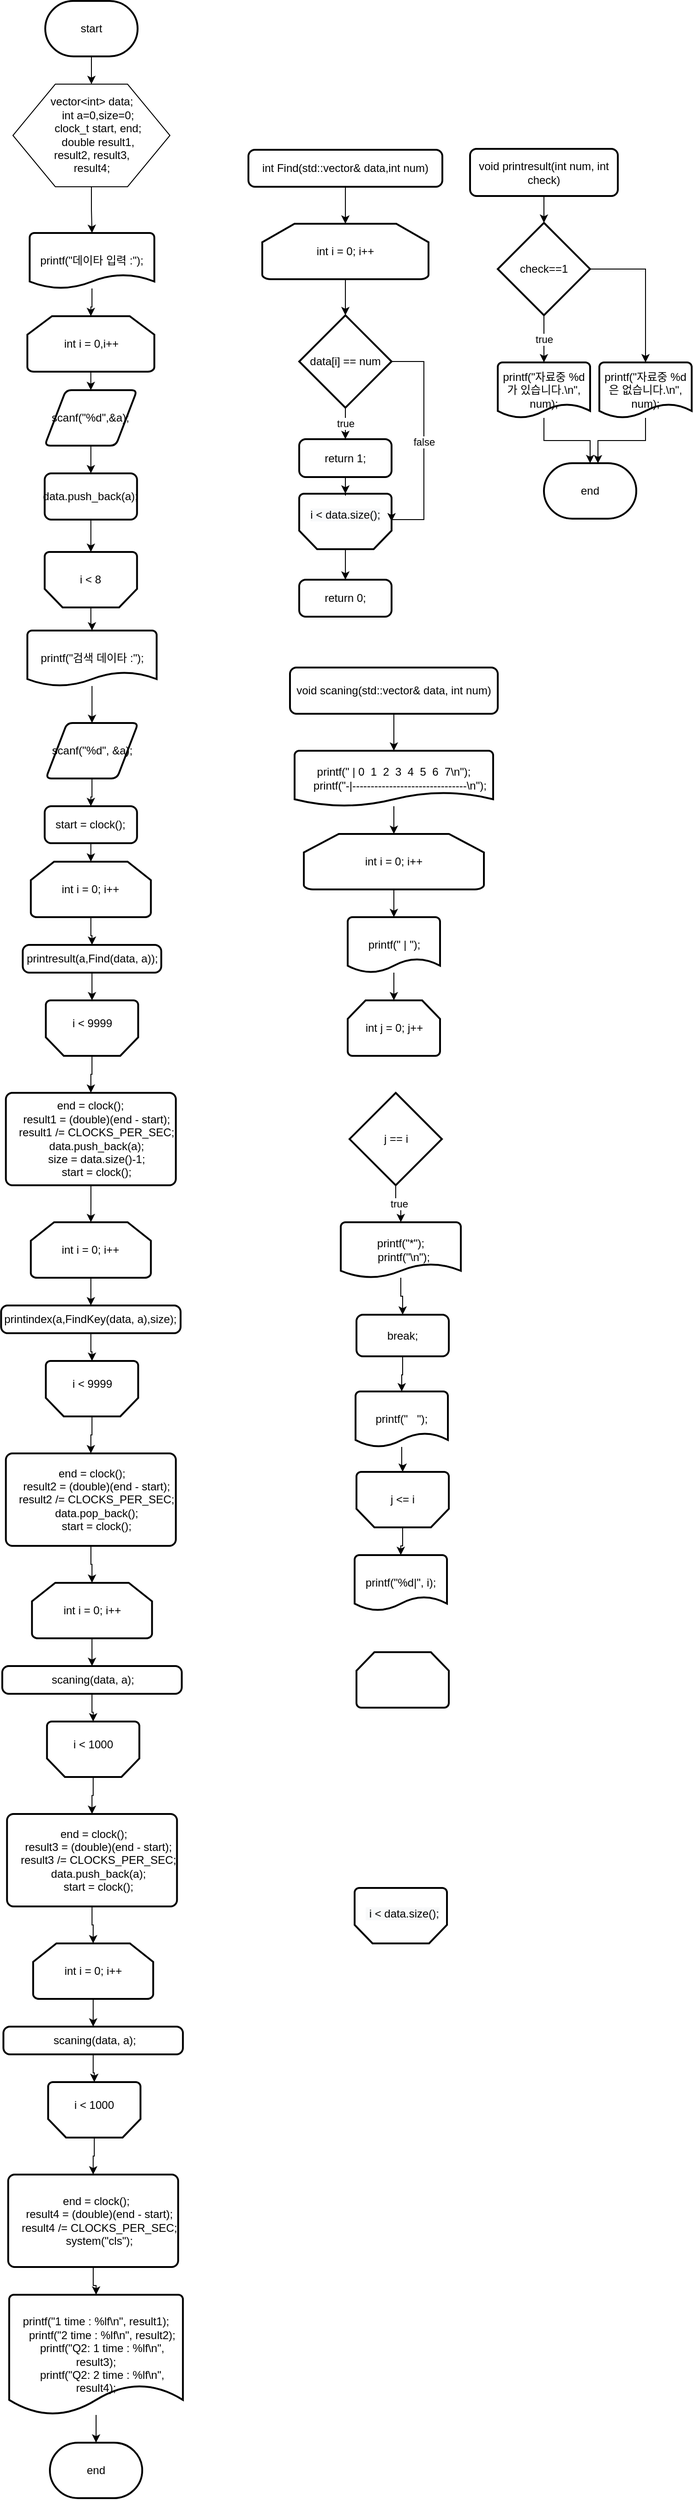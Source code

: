 <mxfile version="18.1.2" type="github">
  <diagram id="jIkHqF5Lgl5zWe055wbm" name="Page-1">
    <mxGraphModel dx="1151" dy="1207" grid="1" gridSize="10" guides="1" tooltips="1" connect="1" arrows="1" fold="1" page="1" pageScale="1" pageWidth="827" pageHeight="1169" math="0" shadow="0">
      <root>
        <mxCell id="0" />
        <mxCell id="1" parent="0" />
        <mxCell id="LSzGVPjX4Zh-JJyTs20d-5" style="edgeStyle=orthogonalEdgeStyle;rounded=0;orthogonalLoop=1;jettySize=auto;html=1;entryX=0.5;entryY=0;entryDx=0;entryDy=0;" edge="1" parent="1" source="LSzGVPjX4Zh-JJyTs20d-1" target="LSzGVPjX4Zh-JJyTs20d-3">
          <mxGeometry relative="1" as="geometry" />
        </mxCell>
        <mxCell id="LSzGVPjX4Zh-JJyTs20d-1" value="start" style="strokeWidth=2;html=1;shape=mxgraph.flowchart.terminator;whiteSpace=wrap;" vertex="1" parent="1">
          <mxGeometry x="60" y="19" width="100" height="60" as="geometry" />
        </mxCell>
        <mxCell id="LSzGVPjX4Zh-JJyTs20d-12" style="edgeStyle=orthogonalEdgeStyle;rounded=0;orthogonalLoop=1;jettySize=auto;html=1;entryX=0.5;entryY=0;entryDx=0;entryDy=0;entryPerimeter=0;exitX=0.5;exitY=1;exitDx=0;exitDy=0;" edge="1" parent="1" source="LSzGVPjX4Zh-JJyTs20d-3" target="LSzGVPjX4Zh-JJyTs20d-6">
          <mxGeometry relative="1" as="geometry">
            <mxPoint x="105" y="220" as="sourcePoint" />
            <mxPoint x="125" y="290" as="targetPoint" />
          </mxGeometry>
        </mxCell>
        <mxCell id="LSzGVPjX4Zh-JJyTs20d-3" value="" style="verticalLabelPosition=bottom;verticalAlign=top;html=1;shape=hexagon;perimeter=hexagonPerimeter2;arcSize=6;size=0.27;" vertex="1" parent="1">
          <mxGeometry x="25" y="109" width="170" height="111" as="geometry" />
        </mxCell>
        <mxCell id="LSzGVPjX4Zh-JJyTs20d-4" value="&lt;div&gt;vector&amp;lt;int&amp;gt; data;&lt;/div&gt;&lt;div&gt;&amp;nbsp; &amp;nbsp; int a=0,size=0;&lt;/div&gt;&lt;div&gt;&amp;nbsp; &amp;nbsp; clock_t start, end;&lt;/div&gt;&lt;div&gt;&amp;nbsp; &amp;nbsp; double result1, result2, result3, result4;&lt;/div&gt;" style="text;html=1;strokeColor=none;fillColor=none;align=center;verticalAlign=middle;whiteSpace=wrap;rounded=0;" vertex="1" parent="1">
          <mxGeometry x="48.13" y="149" width="125" height="30" as="geometry" />
        </mxCell>
        <mxCell id="LSzGVPjX4Zh-JJyTs20d-13" style="edgeStyle=orthogonalEdgeStyle;rounded=0;orthogonalLoop=1;jettySize=auto;html=1;entryX=0.5;entryY=0;entryDx=0;entryDy=0;entryPerimeter=0;" edge="1" parent="1" source="LSzGVPjX4Zh-JJyTs20d-6" target="LSzGVPjX4Zh-JJyTs20d-7">
          <mxGeometry relative="1" as="geometry" />
        </mxCell>
        <mxCell id="LSzGVPjX4Zh-JJyTs20d-6" value="printf(&quot;데이타 입력 :&quot;);" style="strokeWidth=2;html=1;shape=mxgraph.flowchart.document2;whiteSpace=wrap;size=0.25;" vertex="1" parent="1">
          <mxGeometry x="43.13" y="270" width="135" height="60" as="geometry" />
        </mxCell>
        <mxCell id="LSzGVPjX4Zh-JJyTs20d-14" style="edgeStyle=orthogonalEdgeStyle;rounded=0;orthogonalLoop=1;jettySize=auto;html=1;entryX=0.5;entryY=0;entryDx=0;entryDy=0;" edge="1" parent="1" source="LSzGVPjX4Zh-JJyTs20d-7" target="LSzGVPjX4Zh-JJyTs20d-11">
          <mxGeometry relative="1" as="geometry" />
        </mxCell>
        <mxCell id="LSzGVPjX4Zh-JJyTs20d-7" value="int i = 0,i++" style="strokeWidth=2;html=1;shape=mxgraph.flowchart.loop_limit;whiteSpace=wrap;" vertex="1" parent="1">
          <mxGeometry x="40.63" y="360" width="137.5" height="60" as="geometry" />
        </mxCell>
        <mxCell id="LSzGVPjX4Zh-JJyTs20d-19" style="edgeStyle=orthogonalEdgeStyle;rounded=0;orthogonalLoop=1;jettySize=auto;html=1;entryX=0.5;entryY=0;entryDx=0;entryDy=0;entryPerimeter=0;" edge="1" parent="1" source="LSzGVPjX4Zh-JJyTs20d-8" target="LSzGVPjX4Zh-JJyTs20d-18">
          <mxGeometry relative="1" as="geometry" />
        </mxCell>
        <mxCell id="LSzGVPjX4Zh-JJyTs20d-8" value="" style="strokeWidth=2;html=1;shape=mxgraph.flowchart.loop_limit;whiteSpace=wrap;rotation=-180;" vertex="1" parent="1">
          <mxGeometry x="59.38" y="615" width="100" height="60" as="geometry" />
        </mxCell>
        <mxCell id="LSzGVPjX4Zh-JJyTs20d-9" value="i &lt; 8" style="text;html=1;strokeColor=none;fillColor=none;align=center;verticalAlign=middle;whiteSpace=wrap;rounded=0;" vertex="1" parent="1">
          <mxGeometry x="79.38" y="630" width="60" height="30" as="geometry" />
        </mxCell>
        <mxCell id="LSzGVPjX4Zh-JJyTs20d-17" style="edgeStyle=orthogonalEdgeStyle;rounded=0;orthogonalLoop=1;jettySize=auto;html=1;" edge="1" parent="1" source="LSzGVPjX4Zh-JJyTs20d-10" target="LSzGVPjX4Zh-JJyTs20d-8">
          <mxGeometry relative="1" as="geometry" />
        </mxCell>
        <mxCell id="LSzGVPjX4Zh-JJyTs20d-10" value="data.push_back(a);" style="rounded=1;whiteSpace=wrap;html=1;absoluteArcSize=1;arcSize=14;strokeWidth=2;" vertex="1" parent="1">
          <mxGeometry x="59.38" y="530" width="100" height="50" as="geometry" />
        </mxCell>
        <mxCell id="LSzGVPjX4Zh-JJyTs20d-16" style="edgeStyle=orthogonalEdgeStyle;rounded=0;orthogonalLoop=1;jettySize=auto;html=1;" edge="1" parent="1" source="LSzGVPjX4Zh-JJyTs20d-11" target="LSzGVPjX4Zh-JJyTs20d-10">
          <mxGeometry relative="1" as="geometry" />
        </mxCell>
        <mxCell id="LSzGVPjX4Zh-JJyTs20d-11" value="scanf(&quot;%d&quot;,&amp;a);" style="shape=parallelogram;html=1;strokeWidth=2;perimeter=parallelogramPerimeter;whiteSpace=wrap;rounded=1;arcSize=12;size=0.23;" vertex="1" parent="1">
          <mxGeometry x="59.38" y="440" width="100" height="60" as="geometry" />
        </mxCell>
        <mxCell id="LSzGVPjX4Zh-JJyTs20d-22" style="edgeStyle=orthogonalEdgeStyle;rounded=0;orthogonalLoop=1;jettySize=auto;html=1;" edge="1" parent="1" source="LSzGVPjX4Zh-JJyTs20d-18" target="LSzGVPjX4Zh-JJyTs20d-21">
          <mxGeometry relative="1" as="geometry" />
        </mxCell>
        <mxCell id="LSzGVPjX4Zh-JJyTs20d-18" value="printf(&quot;검색 데이타 :&quot;);" style="strokeWidth=2;html=1;shape=mxgraph.flowchart.document2;whiteSpace=wrap;size=0.25;" vertex="1" parent="1">
          <mxGeometry x="40.63" y="700" width="140" height="60" as="geometry" />
        </mxCell>
        <mxCell id="LSzGVPjX4Zh-JJyTs20d-24" style="edgeStyle=orthogonalEdgeStyle;rounded=0;orthogonalLoop=1;jettySize=auto;html=1;entryX=0.5;entryY=0;entryDx=0;entryDy=0;" edge="1" parent="1" source="LSzGVPjX4Zh-JJyTs20d-21" target="LSzGVPjX4Zh-JJyTs20d-67">
          <mxGeometry relative="1" as="geometry">
            <mxPoint x="110.0" y="890" as="targetPoint" />
          </mxGeometry>
        </mxCell>
        <mxCell id="LSzGVPjX4Zh-JJyTs20d-21" value="scanf(&quot;%d&quot;, &amp;a);" style="shape=parallelogram;html=1;strokeWidth=2;perimeter=parallelogramPerimeter;whiteSpace=wrap;rounded=1;arcSize=12;size=0.23;" vertex="1" parent="1">
          <mxGeometry x="60.63" y="800" width="100" height="60" as="geometry" />
        </mxCell>
        <mxCell id="LSzGVPjX4Zh-JJyTs20d-73" style="edgeStyle=orthogonalEdgeStyle;rounded=0;orthogonalLoop=1;jettySize=auto;html=1;entryX=0.5;entryY=1;entryDx=0;entryDy=0;entryPerimeter=0;" edge="1" parent="1" source="LSzGVPjX4Zh-JJyTs20d-23" target="LSzGVPjX4Zh-JJyTs20d-69">
          <mxGeometry relative="1" as="geometry" />
        </mxCell>
        <mxCell id="LSzGVPjX4Zh-JJyTs20d-23" value="printresult(a,Find(data, a));" style="rounded=1;whiteSpace=wrap;html=1;absoluteArcSize=1;arcSize=14;strokeWidth=2;" vertex="1" parent="1">
          <mxGeometry x="35.63" y="1040" width="150" height="30" as="geometry" />
        </mxCell>
        <mxCell id="LSzGVPjX4Zh-JJyTs20d-41" style="edgeStyle=orthogonalEdgeStyle;rounded=0;orthogonalLoop=1;jettySize=auto;html=1;entryX=0.5;entryY=0;entryDx=0;entryDy=0;entryPerimeter=0;" edge="1" parent="1" source="LSzGVPjX4Zh-JJyTs20d-33" target="LSzGVPjX4Zh-JJyTs20d-35">
          <mxGeometry relative="1" as="geometry" />
        </mxCell>
        <mxCell id="LSzGVPjX4Zh-JJyTs20d-33" value="int Find(std::vector&lt;int&gt;&amp; data,int num)" style="rounded=1;whiteSpace=wrap;html=1;absoluteArcSize=1;arcSize=14;strokeWidth=2;" vertex="1" parent="1">
          <mxGeometry x="280" y="180" width="210" height="40" as="geometry" />
        </mxCell>
        <mxCell id="LSzGVPjX4Zh-JJyTs20d-42" style="edgeStyle=orthogonalEdgeStyle;rounded=0;orthogonalLoop=1;jettySize=auto;html=1;entryX=0.5;entryY=0;entryDx=0;entryDy=0;entryPerimeter=0;" edge="1" parent="1" source="LSzGVPjX4Zh-JJyTs20d-35" target="LSzGVPjX4Zh-JJyTs20d-38">
          <mxGeometry relative="1" as="geometry" />
        </mxCell>
        <mxCell id="LSzGVPjX4Zh-JJyTs20d-35" value="int i = 0; i++" style="strokeWidth=2;html=1;shape=mxgraph.flowchart.loop_limit;whiteSpace=wrap;" vertex="1" parent="1">
          <mxGeometry x="295" y="260" width="180" height="60" as="geometry" />
        </mxCell>
        <mxCell id="LSzGVPjX4Zh-JJyTs20d-51" style="edgeStyle=orthogonalEdgeStyle;rounded=0;orthogonalLoop=1;jettySize=auto;html=1;entryX=0.5;entryY=0;entryDx=0;entryDy=0;" edge="1" parent="1" source="LSzGVPjX4Zh-JJyTs20d-36" target="LSzGVPjX4Zh-JJyTs20d-53">
          <mxGeometry relative="1" as="geometry">
            <mxPoint x="385" y="646.0" as="targetPoint" />
          </mxGeometry>
        </mxCell>
        <mxCell id="LSzGVPjX4Zh-JJyTs20d-36" value="" style="strokeWidth=2;html=1;shape=mxgraph.flowchart.loop_limit;whiteSpace=wrap;rotation=-180;" vertex="1" parent="1">
          <mxGeometry x="335" y="552" width="100" height="60" as="geometry" />
        </mxCell>
        <mxCell id="LSzGVPjX4Zh-JJyTs20d-37" value="&#xa;&lt;span style=&quot;color: rgb(0, 0, 0); font-family: Helvetica; font-size: 12px; font-style: normal; font-variant-ligatures: normal; font-variant-caps: normal; font-weight: 400; letter-spacing: normal; orphans: 2; text-align: center; text-indent: 0px; text-transform: none; widows: 2; word-spacing: 0px; -webkit-text-stroke-width: 0px; background-color: rgb(248, 249, 250); text-decoration-thickness: initial; text-decoration-style: initial; text-decoration-color: initial; float: none; display: inline !important;&quot;&gt;i &amp;lt; data.size();&lt;/span&gt;&#xa;&#xa;" style="text;html=1;strokeColor=none;fillColor=none;align=center;verticalAlign=middle;whiteSpace=wrap;rounded=0;" vertex="1" parent="1">
          <mxGeometry x="345" y="567" width="80" height="30" as="geometry" />
        </mxCell>
        <mxCell id="LSzGVPjX4Zh-JJyTs20d-39" value="true" style="edgeStyle=orthogonalEdgeStyle;rounded=0;orthogonalLoop=1;jettySize=auto;html=1;entryX=0.5;entryY=0;entryDx=0;entryDy=0;" edge="1" parent="1" source="LSzGVPjX4Zh-JJyTs20d-38" target="LSzGVPjX4Zh-JJyTs20d-40">
          <mxGeometry relative="1" as="geometry">
            <mxPoint x="385" y="484" as="targetPoint" />
          </mxGeometry>
        </mxCell>
        <mxCell id="LSzGVPjX4Zh-JJyTs20d-55" value="false" style="edgeStyle=orthogonalEdgeStyle;rounded=0;orthogonalLoop=1;jettySize=auto;html=1;entryX=0;entryY=0.5;entryDx=0;entryDy=0;entryPerimeter=0;" edge="1" parent="1" source="LSzGVPjX4Zh-JJyTs20d-38" target="LSzGVPjX4Zh-JJyTs20d-36">
          <mxGeometry relative="1" as="geometry">
            <Array as="points">
              <mxPoint x="470" y="409" />
              <mxPoint x="470" y="580" />
              <mxPoint x="435" y="580" />
            </Array>
          </mxGeometry>
        </mxCell>
        <mxCell id="LSzGVPjX4Zh-JJyTs20d-38" value="data[i] == num" style="strokeWidth=2;html=1;shape=mxgraph.flowchart.decision;whiteSpace=wrap;" vertex="1" parent="1">
          <mxGeometry x="335" y="359" width="100" height="100" as="geometry" />
        </mxCell>
        <mxCell id="LSzGVPjX4Zh-JJyTs20d-46" style="edgeStyle=orthogonalEdgeStyle;rounded=0;orthogonalLoop=1;jettySize=auto;html=1;entryX=0.5;entryY=1;entryDx=0;entryDy=0;entryPerimeter=0;" edge="1" parent="1" source="LSzGVPjX4Zh-JJyTs20d-40" target="LSzGVPjX4Zh-JJyTs20d-36">
          <mxGeometry relative="1" as="geometry" />
        </mxCell>
        <mxCell id="LSzGVPjX4Zh-JJyTs20d-40" value="return 1;" style="rounded=1;whiteSpace=wrap;html=1;absoluteArcSize=1;arcSize=14;strokeWidth=2;" vertex="1" parent="1">
          <mxGeometry x="335" y="493" width="100" height="41" as="geometry" />
        </mxCell>
        <mxCell id="LSzGVPjX4Zh-JJyTs20d-53" value="return 0;" style="rounded=1;whiteSpace=wrap;html=1;absoluteArcSize=1;arcSize=14;strokeWidth=2;" vertex="1" parent="1">
          <mxGeometry x="335" y="645" width="100" height="40" as="geometry" />
        </mxCell>
        <mxCell id="LSzGVPjX4Zh-JJyTs20d-57" style="edgeStyle=orthogonalEdgeStyle;rounded=0;orthogonalLoop=1;jettySize=auto;html=1;" edge="1" parent="1" source="LSzGVPjX4Zh-JJyTs20d-56" target="LSzGVPjX4Zh-JJyTs20d-58">
          <mxGeometry relative="1" as="geometry">
            <mxPoint x="600" y="300.0" as="targetPoint" />
          </mxGeometry>
        </mxCell>
        <mxCell id="LSzGVPjX4Zh-JJyTs20d-56" value="void printresult(int num, int check)" style="rounded=1;whiteSpace=wrap;html=1;absoluteArcSize=1;arcSize=14;strokeWidth=2;" vertex="1" parent="1">
          <mxGeometry x="520" y="179" width="160" height="51" as="geometry" />
        </mxCell>
        <mxCell id="LSzGVPjX4Zh-JJyTs20d-59" value="true" style="edgeStyle=orthogonalEdgeStyle;rounded=0;orthogonalLoop=1;jettySize=auto;html=1;entryX=0.5;entryY=0;entryDx=0;entryDy=0;entryPerimeter=0;" edge="1" parent="1" source="LSzGVPjX4Zh-JJyTs20d-58" target="LSzGVPjX4Zh-JJyTs20d-60">
          <mxGeometry relative="1" as="geometry">
            <mxPoint x="600" y="420.0" as="targetPoint" />
          </mxGeometry>
        </mxCell>
        <mxCell id="LSzGVPjX4Zh-JJyTs20d-61" style="edgeStyle=orthogonalEdgeStyle;rounded=0;orthogonalLoop=1;jettySize=auto;html=1;entryX=0.5;entryY=0;entryDx=0;entryDy=0;entryPerimeter=0;" edge="1" parent="1" source="LSzGVPjX4Zh-JJyTs20d-58" target="LSzGVPjX4Zh-JJyTs20d-62">
          <mxGeometry relative="1" as="geometry">
            <mxPoint x="700" y="410.0" as="targetPoint" />
          </mxGeometry>
        </mxCell>
        <mxCell id="LSzGVPjX4Zh-JJyTs20d-58" value="check==1" style="strokeWidth=2;html=1;shape=mxgraph.flowchart.decision;whiteSpace=wrap;" vertex="1" parent="1">
          <mxGeometry x="550" y="259.0" width="100" height="100" as="geometry" />
        </mxCell>
        <mxCell id="LSzGVPjX4Zh-JJyTs20d-64" style="edgeStyle=orthogonalEdgeStyle;rounded=0;orthogonalLoop=1;jettySize=auto;html=1;entryX=0.5;entryY=0;entryDx=0;entryDy=0;entryPerimeter=0;" edge="1" parent="1" source="LSzGVPjX4Zh-JJyTs20d-60" target="LSzGVPjX4Zh-JJyTs20d-63">
          <mxGeometry relative="1" as="geometry" />
        </mxCell>
        <mxCell id="LSzGVPjX4Zh-JJyTs20d-60" value="printf(&quot;자료중 %d가 있습니다.\n&quot;, num);" style="strokeWidth=2;html=1;shape=mxgraph.flowchart.document2;whiteSpace=wrap;size=0.25;" vertex="1" parent="1">
          <mxGeometry x="550" y="410" width="100" height="60" as="geometry" />
        </mxCell>
        <mxCell id="LSzGVPjX4Zh-JJyTs20d-65" style="edgeStyle=orthogonalEdgeStyle;rounded=0;orthogonalLoop=1;jettySize=auto;html=1;entryX=0.585;entryY=0.003;entryDx=0;entryDy=0;entryPerimeter=0;" edge="1" parent="1" source="LSzGVPjX4Zh-JJyTs20d-62" target="LSzGVPjX4Zh-JJyTs20d-63">
          <mxGeometry relative="1" as="geometry" />
        </mxCell>
        <mxCell id="LSzGVPjX4Zh-JJyTs20d-62" value="printf(&quot;자료중 %d은 없습니다.\n&quot;, num);" style="strokeWidth=2;html=1;shape=mxgraph.flowchart.document2;whiteSpace=wrap;size=0.25;" vertex="1" parent="1">
          <mxGeometry x="660" y="410" width="100" height="60" as="geometry" />
        </mxCell>
        <mxCell id="LSzGVPjX4Zh-JJyTs20d-63" value="end" style="strokeWidth=2;html=1;shape=mxgraph.flowchart.terminator;whiteSpace=wrap;" vertex="1" parent="1">
          <mxGeometry x="600" y="519" width="100" height="60" as="geometry" />
        </mxCell>
        <mxCell id="LSzGVPjX4Zh-JJyTs20d-71" style="edgeStyle=orthogonalEdgeStyle;rounded=0;orthogonalLoop=1;jettySize=auto;html=1;exitX=0.5;exitY=1;exitDx=0;exitDy=0;entryX=0.5;entryY=0;entryDx=0;entryDy=0;entryPerimeter=0;" edge="1" parent="1" source="LSzGVPjX4Zh-JJyTs20d-67" target="LSzGVPjX4Zh-JJyTs20d-68">
          <mxGeometry relative="1" as="geometry" />
        </mxCell>
        <mxCell id="LSzGVPjX4Zh-JJyTs20d-67" value="start = clock();" style="rounded=1;whiteSpace=wrap;html=1;absoluteArcSize=1;arcSize=14;strokeWidth=2;" vertex="1" parent="1">
          <mxGeometry x="59.38" y="890" width="100" height="40" as="geometry" />
        </mxCell>
        <mxCell id="LSzGVPjX4Zh-JJyTs20d-72" style="edgeStyle=orthogonalEdgeStyle;rounded=0;orthogonalLoop=1;jettySize=auto;html=1;entryX=0.5;entryY=0;entryDx=0;entryDy=0;" edge="1" parent="1" source="LSzGVPjX4Zh-JJyTs20d-68" target="LSzGVPjX4Zh-JJyTs20d-23">
          <mxGeometry relative="1" as="geometry" />
        </mxCell>
        <mxCell id="LSzGVPjX4Zh-JJyTs20d-68" value="int i = 0; i++" style="strokeWidth=2;html=1;shape=mxgraph.flowchart.loop_limit;whiteSpace=wrap;" vertex="1" parent="1">
          <mxGeometry x="44.38" y="950" width="130" height="60" as="geometry" />
        </mxCell>
        <mxCell id="LSzGVPjX4Zh-JJyTs20d-81" style="edgeStyle=orthogonalEdgeStyle;rounded=0;orthogonalLoop=1;jettySize=auto;html=1;entryX=0.5;entryY=0;entryDx=0;entryDy=0;" edge="1" parent="1" source="LSzGVPjX4Zh-JJyTs20d-69" target="LSzGVPjX4Zh-JJyTs20d-80">
          <mxGeometry relative="1" as="geometry" />
        </mxCell>
        <mxCell id="LSzGVPjX4Zh-JJyTs20d-69" value="" style="strokeWidth=2;html=1;shape=mxgraph.flowchart.loop_limit;whiteSpace=wrap;rotation=-180;" vertex="1" parent="1">
          <mxGeometry x="60.63" y="1100" width="100" height="60" as="geometry" />
        </mxCell>
        <mxCell id="LSzGVPjX4Zh-JJyTs20d-70" value="i &amp;lt; 9999" style="text;html=1;strokeColor=none;fillColor=none;align=center;verticalAlign=middle;whiteSpace=wrap;rounded=0;" vertex="1" parent="1">
          <mxGeometry x="80.63" y="1110" width="60" height="30" as="geometry" />
        </mxCell>
        <mxCell id="LSzGVPjX4Zh-JJyTs20d-90" style="edgeStyle=orthogonalEdgeStyle;rounded=0;orthogonalLoop=1;jettySize=auto;html=1;entryX=0.5;entryY=0;entryDx=0;entryDy=0;entryPerimeter=0;" edge="1" parent="1" source="LSzGVPjX4Zh-JJyTs20d-80" target="LSzGVPjX4Zh-JJyTs20d-85">
          <mxGeometry relative="1" as="geometry" />
        </mxCell>
        <mxCell id="LSzGVPjX4Zh-JJyTs20d-80" value="end = clock();&#xa;    result1 = (double)(end - start);&#xa;    result1 /= CLOCKS_PER_SEC;&#xa;    data.push_back(a);&#xa;    size = data.size()-1;&#xa;    start = clock();" style="rounded=1;whiteSpace=wrap;html=1;absoluteArcSize=1;arcSize=14;strokeWidth=2;" vertex="1" parent="1">
          <mxGeometry x="17.36" y="1200" width="184.05" height="100" as="geometry" />
        </mxCell>
        <mxCell id="LSzGVPjX4Zh-JJyTs20d-82" style="edgeStyle=orthogonalEdgeStyle;rounded=0;orthogonalLoop=1;jettySize=auto;html=1;entryX=0.5;entryY=1;entryDx=0;entryDy=0;entryPerimeter=0;" edge="1" parent="1" source="LSzGVPjX4Zh-JJyTs20d-83" target="LSzGVPjX4Zh-JJyTs20d-87">
          <mxGeometry relative="1" as="geometry" />
        </mxCell>
        <mxCell id="LSzGVPjX4Zh-JJyTs20d-83" value="printindex(a,FindKey(data, a),size);" style="rounded=1;whiteSpace=wrap;html=1;absoluteArcSize=1;arcSize=14;strokeWidth=2;" vertex="1" parent="1">
          <mxGeometry x="12.2" y="1430" width="194.37" height="30" as="geometry" />
        </mxCell>
        <mxCell id="LSzGVPjX4Zh-JJyTs20d-84" style="edgeStyle=orthogonalEdgeStyle;rounded=0;orthogonalLoop=1;jettySize=auto;html=1;entryX=0.5;entryY=0;entryDx=0;entryDy=0;" edge="1" parent="1" source="LSzGVPjX4Zh-JJyTs20d-85" target="LSzGVPjX4Zh-JJyTs20d-83">
          <mxGeometry relative="1" as="geometry" />
        </mxCell>
        <mxCell id="LSzGVPjX4Zh-JJyTs20d-85" value="int i = 0; i++" style="strokeWidth=2;html=1;shape=mxgraph.flowchart.loop_limit;whiteSpace=wrap;" vertex="1" parent="1">
          <mxGeometry x="44.38" y="1340" width="130" height="60" as="geometry" />
        </mxCell>
        <mxCell id="LSzGVPjX4Zh-JJyTs20d-86" style="edgeStyle=orthogonalEdgeStyle;rounded=0;orthogonalLoop=1;jettySize=auto;html=1;entryX=0.5;entryY=0;entryDx=0;entryDy=0;" edge="1" parent="1" source="LSzGVPjX4Zh-JJyTs20d-87" target="LSzGVPjX4Zh-JJyTs20d-89">
          <mxGeometry relative="1" as="geometry" />
        </mxCell>
        <mxCell id="LSzGVPjX4Zh-JJyTs20d-87" value="" style="strokeWidth=2;html=1;shape=mxgraph.flowchart.loop_limit;whiteSpace=wrap;rotation=-180;" vertex="1" parent="1">
          <mxGeometry x="60.63" y="1490" width="100" height="60" as="geometry" />
        </mxCell>
        <mxCell id="LSzGVPjX4Zh-JJyTs20d-88" value="i &amp;lt; 9999" style="text;html=1;strokeColor=none;fillColor=none;align=center;verticalAlign=middle;whiteSpace=wrap;rounded=0;" vertex="1" parent="1">
          <mxGeometry x="80.63" y="1500" width="60" height="30" as="geometry" />
        </mxCell>
        <mxCell id="LSzGVPjX4Zh-JJyTs20d-99" style="edgeStyle=orthogonalEdgeStyle;rounded=0;orthogonalLoop=1;jettySize=auto;html=1;entryX=0.5;entryY=0;entryDx=0;entryDy=0;entryPerimeter=0;" edge="1" parent="1" source="LSzGVPjX4Zh-JJyTs20d-89" target="LSzGVPjX4Zh-JJyTs20d-94">
          <mxGeometry relative="1" as="geometry" />
        </mxCell>
        <mxCell id="LSzGVPjX4Zh-JJyTs20d-89" value="&lt;div&gt;&amp;nbsp;end = clock();&lt;/div&gt;&lt;div&gt;&amp;nbsp; &amp;nbsp; result2 = (double)(end - start);&lt;/div&gt;&lt;div&gt;&amp;nbsp; &amp;nbsp; result2 /= CLOCKS_PER_SEC;&lt;/div&gt;&lt;div&gt;&amp;nbsp; &amp;nbsp; data.pop_back();&lt;/div&gt;&lt;div&gt;&amp;nbsp; &amp;nbsp; start = clock();&lt;/div&gt;" style="rounded=1;whiteSpace=wrap;html=1;absoluteArcSize=1;arcSize=14;strokeWidth=2;" vertex="1" parent="1">
          <mxGeometry x="17.36" y="1590" width="184.05" height="100" as="geometry" />
        </mxCell>
        <mxCell id="LSzGVPjX4Zh-JJyTs20d-91" style="edgeStyle=orthogonalEdgeStyle;rounded=0;orthogonalLoop=1;jettySize=auto;html=1;entryX=0.5;entryY=1;entryDx=0;entryDy=0;entryPerimeter=0;" edge="1" parent="1" source="LSzGVPjX4Zh-JJyTs20d-92" target="LSzGVPjX4Zh-JJyTs20d-96">
          <mxGeometry relative="1" as="geometry" />
        </mxCell>
        <mxCell id="LSzGVPjX4Zh-JJyTs20d-92" value="&amp;nbsp;scaning(data, a);" style="rounded=1;whiteSpace=wrap;html=1;absoluteArcSize=1;arcSize=14;strokeWidth=2;" vertex="1" parent="1">
          <mxGeometry x="13.45" y="1820" width="194.37" height="30" as="geometry" />
        </mxCell>
        <mxCell id="LSzGVPjX4Zh-JJyTs20d-93" style="edgeStyle=orthogonalEdgeStyle;rounded=0;orthogonalLoop=1;jettySize=auto;html=1;entryX=0.5;entryY=0;entryDx=0;entryDy=0;" edge="1" parent="1" source="LSzGVPjX4Zh-JJyTs20d-94" target="LSzGVPjX4Zh-JJyTs20d-92">
          <mxGeometry relative="1" as="geometry" />
        </mxCell>
        <mxCell id="LSzGVPjX4Zh-JJyTs20d-94" value="int i = 0; i++" style="strokeWidth=2;html=1;shape=mxgraph.flowchart.loop_limit;whiteSpace=wrap;" vertex="1" parent="1">
          <mxGeometry x="45.63" y="1730" width="130" height="60" as="geometry" />
        </mxCell>
        <mxCell id="LSzGVPjX4Zh-JJyTs20d-95" style="edgeStyle=orthogonalEdgeStyle;rounded=0;orthogonalLoop=1;jettySize=auto;html=1;entryX=0.5;entryY=0;entryDx=0;entryDy=0;" edge="1" parent="1" source="LSzGVPjX4Zh-JJyTs20d-96" target="LSzGVPjX4Zh-JJyTs20d-98">
          <mxGeometry relative="1" as="geometry" />
        </mxCell>
        <mxCell id="LSzGVPjX4Zh-JJyTs20d-96" value="" style="strokeWidth=2;html=1;shape=mxgraph.flowchart.loop_limit;whiteSpace=wrap;rotation=-180;" vertex="1" parent="1">
          <mxGeometry x="61.88" y="1880" width="100" height="60" as="geometry" />
        </mxCell>
        <mxCell id="LSzGVPjX4Zh-JJyTs20d-97" value="i &amp;lt; 1000" style="text;html=1;strokeColor=none;fillColor=none;align=center;verticalAlign=middle;whiteSpace=wrap;rounded=0;" vertex="1" parent="1">
          <mxGeometry x="81.88" y="1890" width="60" height="30" as="geometry" />
        </mxCell>
        <mxCell id="LSzGVPjX4Zh-JJyTs20d-108" style="edgeStyle=orthogonalEdgeStyle;rounded=0;orthogonalLoop=1;jettySize=auto;html=1;entryX=0.5;entryY=0;entryDx=0;entryDy=0;entryPerimeter=0;" edge="1" parent="1" source="LSzGVPjX4Zh-JJyTs20d-98" target="LSzGVPjX4Zh-JJyTs20d-103">
          <mxGeometry relative="1" as="geometry" />
        </mxCell>
        <mxCell id="LSzGVPjX4Zh-JJyTs20d-98" value="&lt;div&gt;&amp;nbsp;end = clock();&lt;/div&gt;&lt;div&gt;&amp;nbsp; &amp;nbsp; result3 = (double)(end - start);&lt;/div&gt;&lt;div&gt;&amp;nbsp; &amp;nbsp; result3 /= CLOCKS_PER_SEC;&lt;/div&gt;&lt;div&gt;&amp;nbsp; &amp;nbsp; data.push_back(a);&lt;/div&gt;&lt;div&gt;&amp;nbsp; &amp;nbsp; start = clock();&lt;/div&gt;" style="rounded=1;whiteSpace=wrap;html=1;absoluteArcSize=1;arcSize=14;strokeWidth=2;" vertex="1" parent="1">
          <mxGeometry x="18.61" y="1980" width="184.05" height="100" as="geometry" />
        </mxCell>
        <mxCell id="LSzGVPjX4Zh-JJyTs20d-100" style="edgeStyle=orthogonalEdgeStyle;rounded=0;orthogonalLoop=1;jettySize=auto;html=1;entryX=0.5;entryY=1;entryDx=0;entryDy=0;entryPerimeter=0;" edge="1" parent="1" source="LSzGVPjX4Zh-JJyTs20d-101" target="LSzGVPjX4Zh-JJyTs20d-105">
          <mxGeometry relative="1" as="geometry" />
        </mxCell>
        <mxCell id="LSzGVPjX4Zh-JJyTs20d-101" value="&amp;nbsp;scaning(data, a);" style="rounded=1;whiteSpace=wrap;html=1;absoluteArcSize=1;arcSize=14;strokeWidth=2;" vertex="1" parent="1">
          <mxGeometry x="14.7" y="2210" width="194.37" height="30" as="geometry" />
        </mxCell>
        <mxCell id="LSzGVPjX4Zh-JJyTs20d-102" style="edgeStyle=orthogonalEdgeStyle;rounded=0;orthogonalLoop=1;jettySize=auto;html=1;entryX=0.5;entryY=0;entryDx=0;entryDy=0;" edge="1" parent="1" source="LSzGVPjX4Zh-JJyTs20d-103" target="LSzGVPjX4Zh-JJyTs20d-101">
          <mxGeometry relative="1" as="geometry" />
        </mxCell>
        <mxCell id="LSzGVPjX4Zh-JJyTs20d-103" value="int i = 0; i++" style="strokeWidth=2;html=1;shape=mxgraph.flowchart.loop_limit;whiteSpace=wrap;" vertex="1" parent="1">
          <mxGeometry x="46.88" y="2120" width="130" height="60" as="geometry" />
        </mxCell>
        <mxCell id="LSzGVPjX4Zh-JJyTs20d-104" style="edgeStyle=orthogonalEdgeStyle;rounded=0;orthogonalLoop=1;jettySize=auto;html=1;entryX=0.5;entryY=0;entryDx=0;entryDy=0;" edge="1" parent="1" source="LSzGVPjX4Zh-JJyTs20d-105" target="LSzGVPjX4Zh-JJyTs20d-107">
          <mxGeometry relative="1" as="geometry" />
        </mxCell>
        <mxCell id="LSzGVPjX4Zh-JJyTs20d-105" value="" style="strokeWidth=2;html=1;shape=mxgraph.flowchart.loop_limit;whiteSpace=wrap;rotation=-180;" vertex="1" parent="1">
          <mxGeometry x="63.13" y="2270" width="100" height="60" as="geometry" />
        </mxCell>
        <mxCell id="LSzGVPjX4Zh-JJyTs20d-106" value="i &amp;lt; 1000" style="text;html=1;strokeColor=none;fillColor=none;align=center;verticalAlign=middle;whiteSpace=wrap;rounded=0;" vertex="1" parent="1">
          <mxGeometry x="83.13" y="2280" width="60" height="30" as="geometry" />
        </mxCell>
        <mxCell id="LSzGVPjX4Zh-JJyTs20d-109" style="edgeStyle=orthogonalEdgeStyle;rounded=0;orthogonalLoop=1;jettySize=auto;html=1;" edge="1" parent="1" source="LSzGVPjX4Zh-JJyTs20d-107" target="LSzGVPjX4Zh-JJyTs20d-110">
          <mxGeometry relative="1" as="geometry">
            <mxPoint x="111.885" y="2540.0" as="targetPoint" />
          </mxGeometry>
        </mxCell>
        <mxCell id="LSzGVPjX4Zh-JJyTs20d-107" value="&lt;div&gt;&amp;nbsp; end = clock();&lt;/div&gt;&lt;div&gt;&amp;nbsp; &amp;nbsp; result4 = (double)(end - start);&lt;/div&gt;&lt;div&gt;&amp;nbsp; &amp;nbsp; result4 /= CLOCKS_PER_SEC;&lt;/div&gt;&lt;div&gt;&amp;nbsp; &amp;nbsp; system(&quot;cls&quot;);&lt;/div&gt;" style="rounded=1;whiteSpace=wrap;html=1;absoluteArcSize=1;arcSize=14;strokeWidth=2;" vertex="1" parent="1">
          <mxGeometry x="19.86" y="2370" width="184.05" height="100" as="geometry" />
        </mxCell>
        <mxCell id="LSzGVPjX4Zh-JJyTs20d-111" style="edgeStyle=orthogonalEdgeStyle;rounded=0;orthogonalLoop=1;jettySize=auto;html=1;" edge="1" parent="1" source="LSzGVPjX4Zh-JJyTs20d-110" target="LSzGVPjX4Zh-JJyTs20d-112">
          <mxGeometry relative="1" as="geometry">
            <mxPoint x="115.01" y="2690.0" as="targetPoint" />
          </mxGeometry>
        </mxCell>
        <mxCell id="LSzGVPjX4Zh-JJyTs20d-110" value="printf(&quot;1 time : %lf\n&quot;, result1);&#xa;    printf(&quot;2 time : %lf\n&quot;, result2);&#xa;    printf(&quot;Q2: 1 time : %lf\n&quot;, result3);&#xa;    printf(&quot;Q2: 2 time : %lf\n&quot;, result4);" style="strokeWidth=2;html=1;shape=mxgraph.flowchart.document2;whiteSpace=wrap;size=0.25;" vertex="1" parent="1">
          <mxGeometry x="20.95" y="2500" width="188.12" height="130" as="geometry" />
        </mxCell>
        <mxCell id="LSzGVPjX4Zh-JJyTs20d-112" value="end" style="strokeWidth=2;html=1;shape=mxgraph.flowchart.terminator;whiteSpace=wrap;" vertex="1" parent="1">
          <mxGeometry x="65.01" y="2660.0" width="100" height="60" as="geometry" />
        </mxCell>
        <mxCell id="LSzGVPjX4Zh-JJyTs20d-122" style="edgeStyle=orthogonalEdgeStyle;rounded=0;orthogonalLoop=1;jettySize=auto;html=1;" edge="1" parent="1" source="LSzGVPjX4Zh-JJyTs20d-113" target="LSzGVPjX4Zh-JJyTs20d-114">
          <mxGeometry relative="1" as="geometry" />
        </mxCell>
        <mxCell id="LSzGVPjX4Zh-JJyTs20d-113" value="void scaning(std::vector&lt;int&gt;&amp; data, int num)" style="rounded=1;whiteSpace=wrap;html=1;absoluteArcSize=1;arcSize=14;strokeWidth=2;" vertex="1" parent="1">
          <mxGeometry x="325" y="740" width="225" height="50" as="geometry" />
        </mxCell>
        <mxCell id="LSzGVPjX4Zh-JJyTs20d-123" style="edgeStyle=orthogonalEdgeStyle;rounded=0;orthogonalLoop=1;jettySize=auto;html=1;entryX=0.5;entryY=0;entryDx=0;entryDy=0;entryPerimeter=0;" edge="1" parent="1" source="LSzGVPjX4Zh-JJyTs20d-114" target="LSzGVPjX4Zh-JJyTs20d-115">
          <mxGeometry relative="1" as="geometry" />
        </mxCell>
        <mxCell id="LSzGVPjX4Zh-JJyTs20d-114" value="printf(&quot; | 0  1  2  3  4  5  6  7\n&quot;);&#xa;    printf(&quot;-|-------------------------------\n&quot;);" style="strokeWidth=2;html=1;shape=mxgraph.flowchart.document2;whiteSpace=wrap;size=0.25;" vertex="1" parent="1">
          <mxGeometry x="330" y="830" width="215" height="60" as="geometry" />
        </mxCell>
        <mxCell id="LSzGVPjX4Zh-JJyTs20d-124" style="edgeStyle=orthogonalEdgeStyle;rounded=0;orthogonalLoop=1;jettySize=auto;html=1;entryX=0.5;entryY=0;entryDx=0;entryDy=0;entryPerimeter=0;" edge="1" parent="1" source="LSzGVPjX4Zh-JJyTs20d-115" target="LSzGVPjX4Zh-JJyTs20d-121">
          <mxGeometry relative="1" as="geometry" />
        </mxCell>
        <mxCell id="LSzGVPjX4Zh-JJyTs20d-115" value="int i = 0; i++" style="strokeWidth=2;html=1;shape=mxgraph.flowchart.loop_limit;whiteSpace=wrap;" vertex="1" parent="1">
          <mxGeometry x="340" y="920" width="195" height="60" as="geometry" />
        </mxCell>
        <mxCell id="LSzGVPjX4Zh-JJyTs20d-116" value="" style="strokeWidth=2;html=1;shape=mxgraph.flowchart.loop_limit;whiteSpace=wrap;rotation=-180;" vertex="1" parent="1">
          <mxGeometry x="395" y="2060" width="100" height="60" as="geometry" />
        </mxCell>
        <mxCell id="LSzGVPjX4Zh-JJyTs20d-117" value="&#xa;&lt;span style=&quot;color: rgb(0, 0, 0); font-family: Helvetica; font-size: 12px; font-style: normal; font-variant-ligatures: normal; font-variant-caps: normal; font-weight: 400; letter-spacing: normal; orphans: 2; text-align: center; text-indent: 0px; text-transform: none; widows: 2; word-spacing: 0px; -webkit-text-stroke-width: 0px; background-color: rgb(248, 249, 250); text-decoration-thickness: initial; text-decoration-style: initial; text-decoration-color: initial; float: none; display: inline !important;&quot;&gt;&lt;span&gt;&amp;nbsp;&lt;/span&gt;i &amp;lt; data.size();&lt;/span&gt;&#xa;&#xa;" style="text;html=1;strokeColor=none;fillColor=none;align=center;verticalAlign=middle;whiteSpace=wrap;rounded=0;" vertex="1" parent="1">
          <mxGeometry x="404" y="2080" width="86" height="30" as="geometry" />
        </mxCell>
        <mxCell id="LSzGVPjX4Zh-JJyTs20d-118" value="int j = 0; j++" style="strokeWidth=2;html=1;shape=mxgraph.flowchart.loop_limit;whiteSpace=wrap;" vertex="1" parent="1">
          <mxGeometry x="387.5" y="1100" width="100" height="60" as="geometry" />
        </mxCell>
        <mxCell id="LSzGVPjX4Zh-JJyTs20d-137" style="edgeStyle=orthogonalEdgeStyle;rounded=0;orthogonalLoop=1;jettySize=auto;html=1;entryX=0.5;entryY=0;entryDx=0;entryDy=0;entryPerimeter=0;" edge="1" parent="1" source="LSzGVPjX4Zh-JJyTs20d-119" target="LSzGVPjX4Zh-JJyTs20d-136">
          <mxGeometry relative="1" as="geometry" />
        </mxCell>
        <mxCell id="LSzGVPjX4Zh-JJyTs20d-119" value="" style="strokeWidth=2;html=1;shape=mxgraph.flowchart.loop_limit;whiteSpace=wrap;rotation=-180;" vertex="1" parent="1">
          <mxGeometry x="397" y="1610" width="100" height="60" as="geometry" />
        </mxCell>
        <mxCell id="LSzGVPjX4Zh-JJyTs20d-120" value="j &amp;lt;= i" style="text;html=1;strokeColor=none;fillColor=none;align=center;verticalAlign=middle;whiteSpace=wrap;rounded=0;" vertex="1" parent="1">
          <mxGeometry x="417" y="1625" width="60" height="30" as="geometry" />
        </mxCell>
        <mxCell id="LSzGVPjX4Zh-JJyTs20d-125" style="edgeStyle=orthogonalEdgeStyle;rounded=0;orthogonalLoop=1;jettySize=auto;html=1;entryX=0.5;entryY=0;entryDx=0;entryDy=0;entryPerimeter=0;" edge="1" parent="1" source="LSzGVPjX4Zh-JJyTs20d-121" target="LSzGVPjX4Zh-JJyTs20d-118">
          <mxGeometry relative="1" as="geometry" />
        </mxCell>
        <mxCell id="LSzGVPjX4Zh-JJyTs20d-121" value="printf(&quot; | &quot;);" style="strokeWidth=2;html=1;shape=mxgraph.flowchart.document2;whiteSpace=wrap;size=0.25;" vertex="1" parent="1">
          <mxGeometry x="387.5" y="1010" width="100" height="60" as="geometry" />
        </mxCell>
        <mxCell id="LSzGVPjX4Zh-JJyTs20d-127" value="true" style="edgeStyle=orthogonalEdgeStyle;rounded=0;orthogonalLoop=1;jettySize=auto;html=1;entryX=0.5;entryY=0;entryDx=0;entryDy=0;entryPerimeter=0;" edge="1" parent="1" source="LSzGVPjX4Zh-JJyTs20d-126" target="LSzGVPjX4Zh-JJyTs20d-128">
          <mxGeometry relative="1" as="geometry">
            <mxPoint x="439.5" y="1350" as="targetPoint" />
          </mxGeometry>
        </mxCell>
        <mxCell id="LSzGVPjX4Zh-JJyTs20d-126" value="j == i" style="strokeWidth=2;html=1;shape=mxgraph.flowchart.decision;whiteSpace=wrap;" vertex="1" parent="1">
          <mxGeometry x="389.5" y="1200" width="100" height="100" as="geometry" />
        </mxCell>
        <mxCell id="LSzGVPjX4Zh-JJyTs20d-131" style="edgeStyle=orthogonalEdgeStyle;rounded=0;orthogonalLoop=1;jettySize=auto;html=1;entryX=0.5;entryY=0;entryDx=0;entryDy=0;" edge="1" parent="1" source="LSzGVPjX4Zh-JJyTs20d-128" target="LSzGVPjX4Zh-JJyTs20d-130">
          <mxGeometry relative="1" as="geometry" />
        </mxCell>
        <mxCell id="LSzGVPjX4Zh-JJyTs20d-128" value="&lt;div&gt;printf(&quot;*&quot;);&lt;/div&gt;&lt;div&gt;&amp;nbsp; printf(&quot;\n&quot;);&lt;/div&gt;" style="strokeWidth=2;html=1;shape=mxgraph.flowchart.document2;whiteSpace=wrap;size=0.25;" vertex="1" parent="1">
          <mxGeometry x="380" y="1340" width="130" height="60" as="geometry" />
        </mxCell>
        <mxCell id="LSzGVPjX4Zh-JJyTs20d-134" style="edgeStyle=orthogonalEdgeStyle;rounded=0;orthogonalLoop=1;jettySize=auto;html=1;entryX=0.5;entryY=0;entryDx=0;entryDy=0;entryPerimeter=0;" edge="1" parent="1" source="LSzGVPjX4Zh-JJyTs20d-130" target="LSzGVPjX4Zh-JJyTs20d-133">
          <mxGeometry relative="1" as="geometry" />
        </mxCell>
        <mxCell id="LSzGVPjX4Zh-JJyTs20d-130" value="break;" style="rounded=1;whiteSpace=wrap;html=1;absoluteArcSize=1;arcSize=14;strokeWidth=2;" vertex="1" parent="1">
          <mxGeometry x="397" y="1440" width="100" height="45" as="geometry" />
        </mxCell>
        <mxCell id="LSzGVPjX4Zh-JJyTs20d-135" style="edgeStyle=orthogonalEdgeStyle;rounded=0;orthogonalLoop=1;jettySize=auto;html=1;entryX=0.5;entryY=1;entryDx=0;entryDy=0;entryPerimeter=0;" edge="1" parent="1" source="LSzGVPjX4Zh-JJyTs20d-133" target="LSzGVPjX4Zh-JJyTs20d-119">
          <mxGeometry relative="1" as="geometry" />
        </mxCell>
        <mxCell id="LSzGVPjX4Zh-JJyTs20d-133" value="printf(&quot;   &quot;);" style="strokeWidth=2;html=1;shape=mxgraph.flowchart.document2;whiteSpace=wrap;size=0.25;" vertex="1" parent="1">
          <mxGeometry x="396" y="1523" width="100" height="60" as="geometry" />
        </mxCell>
        <mxCell id="LSzGVPjX4Zh-JJyTs20d-136" value="printf(&quot;%d|&quot;, i);" style="strokeWidth=2;html=1;shape=mxgraph.flowchart.document2;whiteSpace=wrap;size=0.25;" vertex="1" parent="1">
          <mxGeometry x="395" y="1700" width="100" height="60" as="geometry" />
        </mxCell>
        <mxCell id="LSzGVPjX4Zh-JJyTs20d-140" value="" style="strokeWidth=2;html=1;shape=mxgraph.flowchart.loop_limit;whiteSpace=wrap;" vertex="1" parent="1">
          <mxGeometry x="397" y="1805" width="100" height="60" as="geometry" />
        </mxCell>
      </root>
    </mxGraphModel>
  </diagram>
</mxfile>
